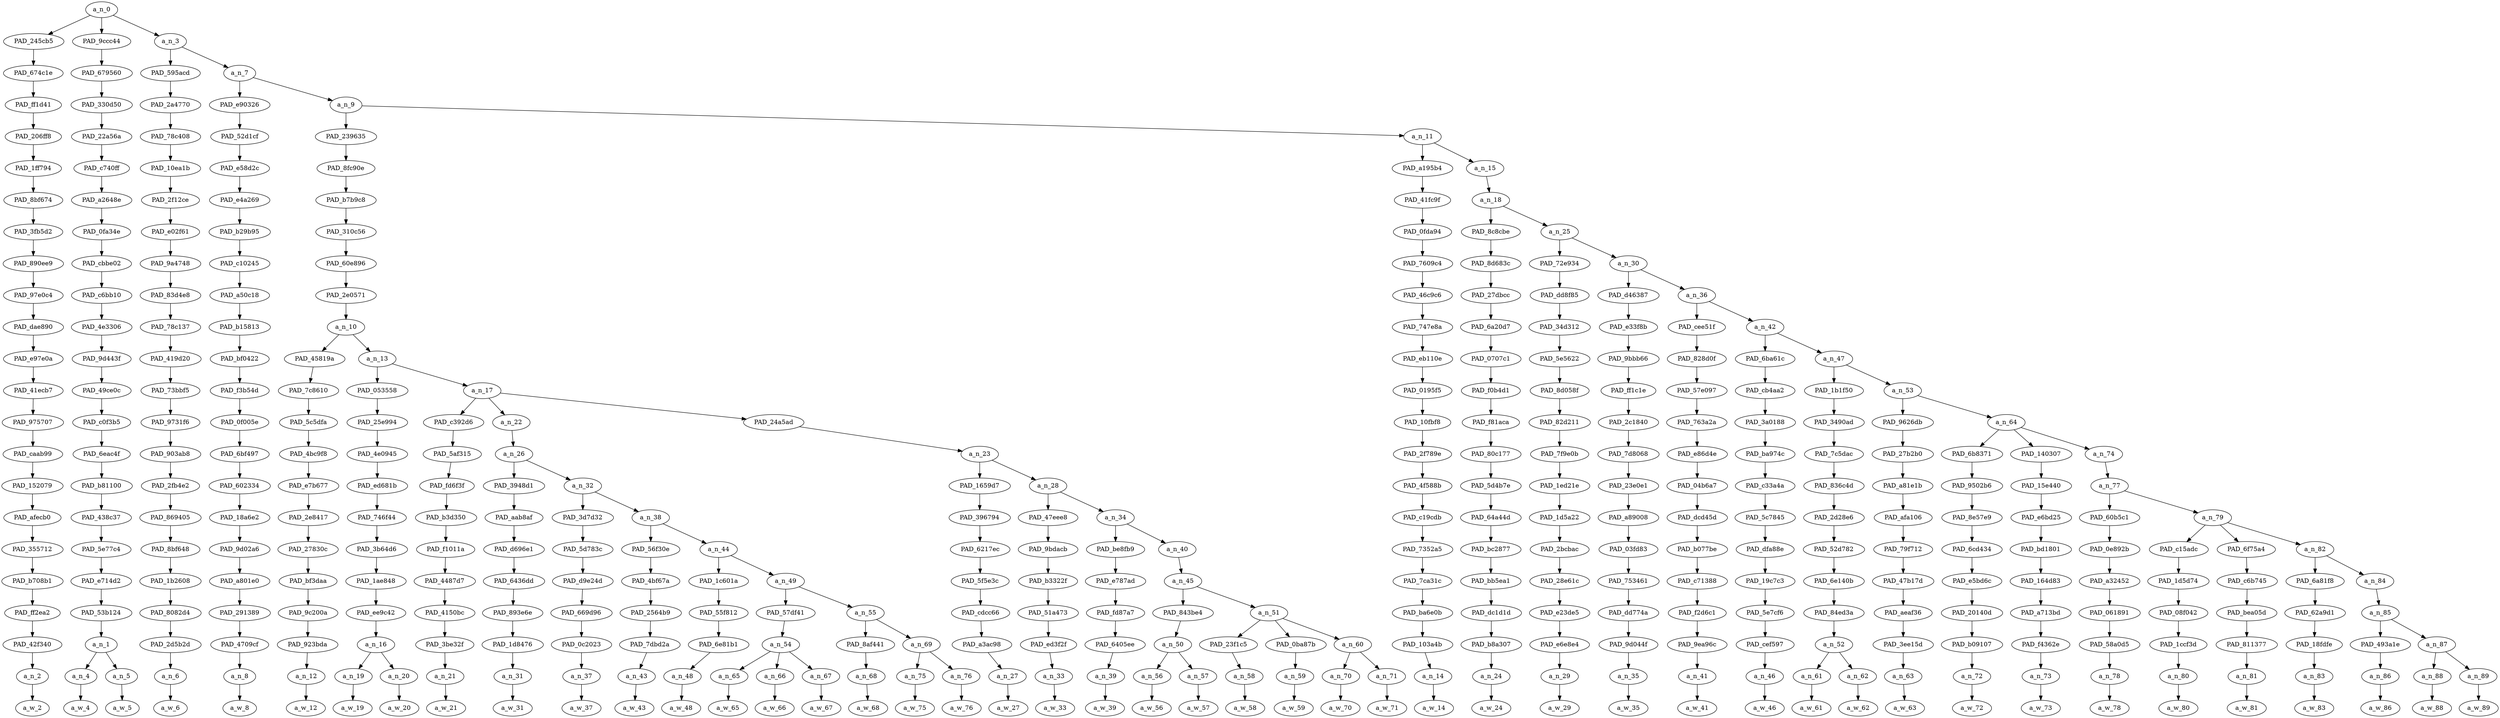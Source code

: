 strict digraph "" {
	a_n_0	[div_dir=1,
		index=0,
		level=22,
		pos="3.1800299750434022,22!",
		text_span="[0, 1, 2, 3, 4, 5, 6, 7, 8, 9, 10, 11, 12, 13, 14, 15, 16, 17, 18, 19, 20, 21, 22, 23, 24, 25, 26, 27, 28, 29, 30, 31, 32, 33, 34, \
35, 36, 37, 38, 39, 40, 41, 42, 43, 44, 45]",
		value=1.00000000];
	PAD_245cb5	[div_dir=1,
		index=1,
		level=21,
		pos="2.0,21!",
		text_span="[2]",
		value=0.02125523];
	a_n_0 -> PAD_245cb5;
	PAD_9ccc44	[div_dir=-1,
		index=0,
		level=21,
		pos="0.5,21!",
		text_span="[0, 1]",
		value=0.06027282];
	a_n_0 -> PAD_9ccc44;
	a_n_3	[div_dir=1,
		index=2,
		level=21,
		pos="7.040089925130208,21!",
		text_span="[3, 4, 5, 6, 7, 8, 9, 10, 11, 12, 13, 14, 15, 16, 17, 18, 19, 20, 21, 22, 23, 24, 25, 26, 27, 28, 29, 30, 31, 32, 33, 34, 35, 36, \
37, 38, 39, 40, 41, 42, 43, 44, 45]",
		value=0.91844506];
	a_n_0 -> a_n_3;
	PAD_674c1e	[div_dir=1,
		index=1,
		level=20,
		pos="2.0,20!",
		text_span="[2]",
		value=0.02125523];
	PAD_245cb5 -> PAD_674c1e;
	PAD_ff1d41	[div_dir=1,
		index=1,
		level=19,
		pos="2.0,19!",
		text_span="[2]",
		value=0.02125523];
	PAD_674c1e -> PAD_ff1d41;
	PAD_206ff8	[div_dir=1,
		index=1,
		level=18,
		pos="2.0,18!",
		text_span="[2]",
		value=0.02125523];
	PAD_ff1d41 -> PAD_206ff8;
	PAD_1ff794	[div_dir=1,
		index=1,
		level=17,
		pos="2.0,17!",
		text_span="[2]",
		value=0.02125523];
	PAD_206ff8 -> PAD_1ff794;
	PAD_8bf674	[div_dir=1,
		index=1,
		level=16,
		pos="2.0,16!",
		text_span="[2]",
		value=0.02125523];
	PAD_1ff794 -> PAD_8bf674;
	PAD_3fb5d2	[div_dir=1,
		index=1,
		level=15,
		pos="2.0,15!",
		text_span="[2]",
		value=0.02125523];
	PAD_8bf674 -> PAD_3fb5d2;
	PAD_890ee9	[div_dir=1,
		index=1,
		level=14,
		pos="2.0,14!",
		text_span="[2]",
		value=0.02125523];
	PAD_3fb5d2 -> PAD_890ee9;
	PAD_97e0c4	[div_dir=1,
		index=1,
		level=13,
		pos="2.0,13!",
		text_span="[2]",
		value=0.02125523];
	PAD_890ee9 -> PAD_97e0c4;
	PAD_dae890	[div_dir=1,
		index=1,
		level=12,
		pos="2.0,12!",
		text_span="[2]",
		value=0.02125523];
	PAD_97e0c4 -> PAD_dae890;
	PAD_e97e0a	[div_dir=1,
		index=1,
		level=11,
		pos="2.0,11!",
		text_span="[2]",
		value=0.02125523];
	PAD_dae890 -> PAD_e97e0a;
	PAD_41ecb7	[div_dir=1,
		index=1,
		level=10,
		pos="2.0,10!",
		text_span="[2]",
		value=0.02125523];
	PAD_e97e0a -> PAD_41ecb7;
	PAD_975707	[div_dir=1,
		index=1,
		level=9,
		pos="2.0,9!",
		text_span="[2]",
		value=0.02125523];
	PAD_41ecb7 -> PAD_975707;
	PAD_caab99	[div_dir=1,
		index=1,
		level=8,
		pos="2.0,8!",
		text_span="[2]",
		value=0.02125523];
	PAD_975707 -> PAD_caab99;
	PAD_152079	[div_dir=1,
		index=1,
		level=7,
		pos="2.0,7!",
		text_span="[2]",
		value=0.02125523];
	PAD_caab99 -> PAD_152079;
	PAD_afecb0	[div_dir=1,
		index=1,
		level=6,
		pos="2.0,6!",
		text_span="[2]",
		value=0.02125523];
	PAD_152079 -> PAD_afecb0;
	PAD_355712	[div_dir=1,
		index=1,
		level=5,
		pos="2.0,5!",
		text_span="[2]",
		value=0.02125523];
	PAD_afecb0 -> PAD_355712;
	PAD_b708b1	[div_dir=1,
		index=1,
		level=4,
		pos="2.0,4!",
		text_span="[2]",
		value=0.02125523];
	PAD_355712 -> PAD_b708b1;
	PAD_ff2ea2	[div_dir=1,
		index=1,
		level=3,
		pos="2.0,3!",
		text_span="[2]",
		value=0.02125523];
	PAD_b708b1 -> PAD_ff2ea2;
	PAD_42f340	[div_dir=1,
		index=1,
		level=2,
		pos="2.0,2!",
		text_span="[2]",
		value=0.02125523];
	PAD_ff2ea2 -> PAD_42f340;
	a_n_2	[div_dir=1,
		index=2,
		level=1,
		pos="2.0,1!",
		text_span="[2]",
		value=0.02125523];
	PAD_42f340 -> a_n_2;
	a_w_2	[div_dir=0,
		index=2,
		level=0,
		pos="2,0!",
		text_span="[2]",
		value=i];
	a_n_2 -> a_w_2;
	PAD_679560	[div_dir=-1,
		index=0,
		level=20,
		pos="0.5,20!",
		text_span="[0, 1]",
		value=0.06027282];
	PAD_9ccc44 -> PAD_679560;
	PAD_330d50	[div_dir=-1,
		index=0,
		level=19,
		pos="0.5,19!",
		text_span="[0, 1]",
		value=0.06027282];
	PAD_679560 -> PAD_330d50;
	PAD_22a56a	[div_dir=-1,
		index=0,
		level=18,
		pos="0.5,18!",
		text_span="[0, 1]",
		value=0.06027282];
	PAD_330d50 -> PAD_22a56a;
	PAD_c740ff	[div_dir=-1,
		index=0,
		level=17,
		pos="0.5,17!",
		text_span="[0, 1]",
		value=0.06027282];
	PAD_22a56a -> PAD_c740ff;
	PAD_a2648e	[div_dir=-1,
		index=0,
		level=16,
		pos="0.5,16!",
		text_span="[0, 1]",
		value=0.06027282];
	PAD_c740ff -> PAD_a2648e;
	PAD_0fa34e	[div_dir=-1,
		index=0,
		level=15,
		pos="0.5,15!",
		text_span="[0, 1]",
		value=0.06027282];
	PAD_a2648e -> PAD_0fa34e;
	PAD_cbbe02	[div_dir=-1,
		index=0,
		level=14,
		pos="0.5,14!",
		text_span="[0, 1]",
		value=0.06027282];
	PAD_0fa34e -> PAD_cbbe02;
	PAD_c6bb10	[div_dir=-1,
		index=0,
		level=13,
		pos="0.5,13!",
		text_span="[0, 1]",
		value=0.06027282];
	PAD_cbbe02 -> PAD_c6bb10;
	PAD_4e3306	[div_dir=-1,
		index=0,
		level=12,
		pos="0.5,12!",
		text_span="[0, 1]",
		value=0.06027282];
	PAD_c6bb10 -> PAD_4e3306;
	PAD_9d443f	[div_dir=-1,
		index=0,
		level=11,
		pos="0.5,11!",
		text_span="[0, 1]",
		value=0.06027282];
	PAD_4e3306 -> PAD_9d443f;
	PAD_49ce0c	[div_dir=-1,
		index=0,
		level=10,
		pos="0.5,10!",
		text_span="[0, 1]",
		value=0.06027282];
	PAD_9d443f -> PAD_49ce0c;
	PAD_c0f3b5	[div_dir=-1,
		index=0,
		level=9,
		pos="0.5,9!",
		text_span="[0, 1]",
		value=0.06027282];
	PAD_49ce0c -> PAD_c0f3b5;
	PAD_6eac4f	[div_dir=-1,
		index=0,
		level=8,
		pos="0.5,8!",
		text_span="[0, 1]",
		value=0.06027282];
	PAD_c0f3b5 -> PAD_6eac4f;
	PAD_b81100	[div_dir=-1,
		index=0,
		level=7,
		pos="0.5,7!",
		text_span="[0, 1]",
		value=0.06027282];
	PAD_6eac4f -> PAD_b81100;
	PAD_438c37	[div_dir=-1,
		index=0,
		level=6,
		pos="0.5,6!",
		text_span="[0, 1]",
		value=0.06027282];
	PAD_b81100 -> PAD_438c37;
	PAD_5e77c4	[div_dir=-1,
		index=0,
		level=5,
		pos="0.5,5!",
		text_span="[0, 1]",
		value=0.06027282];
	PAD_438c37 -> PAD_5e77c4;
	PAD_e714d2	[div_dir=-1,
		index=0,
		level=4,
		pos="0.5,4!",
		text_span="[0, 1]",
		value=0.06027282];
	PAD_5e77c4 -> PAD_e714d2;
	PAD_53b124	[div_dir=-1,
		index=0,
		level=3,
		pos="0.5,3!",
		text_span="[0, 1]",
		value=0.06027282];
	PAD_e714d2 -> PAD_53b124;
	a_n_1	[div_dir=-1,
		index=0,
		level=2,
		pos="0.5,2!",
		text_span="[0, 1]",
		value=0.06027282];
	PAD_53b124 -> a_n_1;
	a_n_4	[div_dir=1,
		index=0,
		level=1,
		pos="0.0,1!",
		text_span="[0]",
		value=0.02564627];
	a_n_1 -> a_n_4;
	a_n_5	[div_dir=-1,
		index=1,
		level=1,
		pos="1.0,1!",
		text_span="[1]",
		value=0.03448034];
	a_n_1 -> a_n_5;
	a_w_4	[div_dir=0,
		index=0,
		level=0,
		pos="0,0!",
		text_span="[0]",
		value="<user>"];
	a_n_4 -> a_w_4;
	a_w_5	[div_dir=0,
		index=1,
		level=0,
		pos="1,0!",
		text_span="[1]",
		value=here];
	a_n_5 -> a_w_5;
	PAD_595acd	[div_dir=-1,
		index=2,
		level=20,
		pos="3.0,20!",
		text_span="[3]",
		value=0.02132449];
	a_n_3 -> PAD_595acd;
	a_n_7	[div_dir=1,
		index=3,
		level=20,
		pos="11.080179850260416,20!",
		text_span="[4, 5, 6, 7, 8, 9, 10, 11, 12, 13, 14, 15, 16, 17, 18, 19, 20, 21, 22, 23, 24, 25, 26, 27, 28, 29, 30, 31, 32, 33, 34, 35, 36, 37, \
38, 39, 40, 41, 42, 43, 44, 45]",
		value=0.89707168];
	a_n_3 -> a_n_7;
	PAD_2a4770	[div_dir=-1,
		index=2,
		level=19,
		pos="3.0,19!",
		text_span="[3]",
		value=0.02132449];
	PAD_595acd -> PAD_2a4770;
	PAD_78c408	[div_dir=-1,
		index=2,
		level=18,
		pos="3.0,18!",
		text_span="[3]",
		value=0.02132449];
	PAD_2a4770 -> PAD_78c408;
	PAD_10ea1b	[div_dir=-1,
		index=2,
		level=17,
		pos="3.0,17!",
		text_span="[3]",
		value=0.02132449];
	PAD_78c408 -> PAD_10ea1b;
	PAD_2f12ce	[div_dir=-1,
		index=2,
		level=16,
		pos="3.0,16!",
		text_span="[3]",
		value=0.02132449];
	PAD_10ea1b -> PAD_2f12ce;
	PAD_e02f61	[div_dir=-1,
		index=2,
		level=15,
		pos="3.0,15!",
		text_span="[3]",
		value=0.02132449];
	PAD_2f12ce -> PAD_e02f61;
	PAD_9a4748	[div_dir=-1,
		index=2,
		level=14,
		pos="3.0,14!",
		text_span="[3]",
		value=0.02132449];
	PAD_e02f61 -> PAD_9a4748;
	PAD_83d4e8	[div_dir=-1,
		index=2,
		level=13,
		pos="3.0,13!",
		text_span="[3]",
		value=0.02132449];
	PAD_9a4748 -> PAD_83d4e8;
	PAD_78c137	[div_dir=-1,
		index=2,
		level=12,
		pos="3.0,12!",
		text_span="[3]",
		value=0.02132449];
	PAD_83d4e8 -> PAD_78c137;
	PAD_419d20	[div_dir=-1,
		index=2,
		level=11,
		pos="3.0,11!",
		text_span="[3]",
		value=0.02132449];
	PAD_78c137 -> PAD_419d20;
	PAD_73bbf5	[div_dir=-1,
		index=2,
		level=10,
		pos="3.0,10!",
		text_span="[3]",
		value=0.02132449];
	PAD_419d20 -> PAD_73bbf5;
	PAD_9731f6	[div_dir=-1,
		index=2,
		level=9,
		pos="3.0,9!",
		text_span="[3]",
		value=0.02132449];
	PAD_73bbf5 -> PAD_9731f6;
	PAD_903ab8	[div_dir=-1,
		index=2,
		level=8,
		pos="3.0,8!",
		text_span="[3]",
		value=0.02132449];
	PAD_9731f6 -> PAD_903ab8;
	PAD_2fb4e2	[div_dir=-1,
		index=2,
		level=7,
		pos="3.0,7!",
		text_span="[3]",
		value=0.02132449];
	PAD_903ab8 -> PAD_2fb4e2;
	PAD_869405	[div_dir=-1,
		index=2,
		level=6,
		pos="3.0,6!",
		text_span="[3]",
		value=0.02132449];
	PAD_2fb4e2 -> PAD_869405;
	PAD_8bf648	[div_dir=-1,
		index=2,
		level=5,
		pos="3.0,5!",
		text_span="[3]",
		value=0.02132449];
	PAD_869405 -> PAD_8bf648;
	PAD_1b2608	[div_dir=-1,
		index=2,
		level=4,
		pos="3.0,4!",
		text_span="[3]",
		value=0.02132449];
	PAD_8bf648 -> PAD_1b2608;
	PAD_8082d4	[div_dir=-1,
		index=2,
		level=3,
		pos="3.0,3!",
		text_span="[3]",
		value=0.02132449];
	PAD_1b2608 -> PAD_8082d4;
	PAD_2d5b2d	[div_dir=-1,
		index=2,
		level=2,
		pos="3.0,2!",
		text_span="[3]",
		value=0.02132449];
	PAD_8082d4 -> PAD_2d5b2d;
	a_n_6	[div_dir=-1,
		index=3,
		level=1,
		pos="3.0,1!",
		text_span="[3]",
		value=0.02132449];
	PAD_2d5b2d -> a_n_6;
	a_w_6	[div_dir=0,
		index=3,
		level=0,
		pos="3,0!",
		text_span="[3]",
		value=think];
	a_n_6 -> a_w_6;
	PAD_e90326	[div_dir=1,
		index=3,
		level=19,
		pos="4.0,19!",
		text_span="[4]",
		value=0.01793565];
	a_n_7 -> PAD_e90326;
	a_n_9	[div_dir=1,
		index=4,
		level=19,
		pos="18.160359700520832,19!",
		text_span="[5, 6, 7, 8, 9, 10, 11, 12, 13, 14, 15, 16, 17, 18, 19, 20, 21, 22, 23, 24, 25, 26, 27, 28, 29, 30, 31, 32, 33, 34, 35, 36, 37, \
38, 39, 40, 41, 42, 43, 44, 45]",
		value=0.87906104];
	a_n_7 -> a_n_9;
	PAD_52d1cf	[div_dir=1,
		index=3,
		level=18,
		pos="4.0,18!",
		text_span="[4]",
		value=0.01793565];
	PAD_e90326 -> PAD_52d1cf;
	PAD_e58d2c	[div_dir=1,
		index=3,
		level=17,
		pos="4.0,17!",
		text_span="[4]",
		value=0.01793565];
	PAD_52d1cf -> PAD_e58d2c;
	PAD_e4a269	[div_dir=1,
		index=3,
		level=16,
		pos="4.0,16!",
		text_span="[4]",
		value=0.01793565];
	PAD_e58d2c -> PAD_e4a269;
	PAD_b29b95	[div_dir=1,
		index=3,
		level=15,
		pos="4.0,15!",
		text_span="[4]",
		value=0.01793565];
	PAD_e4a269 -> PAD_b29b95;
	PAD_c10245	[div_dir=1,
		index=3,
		level=14,
		pos="4.0,14!",
		text_span="[4]",
		value=0.01793565];
	PAD_b29b95 -> PAD_c10245;
	PAD_a50c18	[div_dir=1,
		index=3,
		level=13,
		pos="4.0,13!",
		text_span="[4]",
		value=0.01793565];
	PAD_c10245 -> PAD_a50c18;
	PAD_b15813	[div_dir=1,
		index=3,
		level=12,
		pos="4.0,12!",
		text_span="[4]",
		value=0.01793565];
	PAD_a50c18 -> PAD_b15813;
	PAD_bf0422	[div_dir=1,
		index=3,
		level=11,
		pos="4.0,11!",
		text_span="[4]",
		value=0.01793565];
	PAD_b15813 -> PAD_bf0422;
	PAD_f3b54d	[div_dir=1,
		index=3,
		level=10,
		pos="4.0,10!",
		text_span="[4]",
		value=0.01793565];
	PAD_bf0422 -> PAD_f3b54d;
	PAD_0f005e	[div_dir=1,
		index=3,
		level=9,
		pos="4.0,9!",
		text_span="[4]",
		value=0.01793565];
	PAD_f3b54d -> PAD_0f005e;
	PAD_6bf497	[div_dir=1,
		index=3,
		level=8,
		pos="4.0,8!",
		text_span="[4]",
		value=0.01793565];
	PAD_0f005e -> PAD_6bf497;
	PAD_602334	[div_dir=1,
		index=3,
		level=7,
		pos="4.0,7!",
		text_span="[4]",
		value=0.01793565];
	PAD_6bf497 -> PAD_602334;
	PAD_18a6e2	[div_dir=1,
		index=3,
		level=6,
		pos="4.0,6!",
		text_span="[4]",
		value=0.01793565];
	PAD_602334 -> PAD_18a6e2;
	PAD_9d02a6	[div_dir=1,
		index=3,
		level=5,
		pos="4.0,5!",
		text_span="[4]",
		value=0.01793565];
	PAD_18a6e2 -> PAD_9d02a6;
	PAD_a801e0	[div_dir=1,
		index=3,
		level=4,
		pos="4.0,4!",
		text_span="[4]",
		value=0.01793565];
	PAD_9d02a6 -> PAD_a801e0;
	PAD_291389	[div_dir=1,
		index=3,
		level=3,
		pos="4.0,3!",
		text_span="[4]",
		value=0.01793565];
	PAD_a801e0 -> PAD_291389;
	PAD_4709cf	[div_dir=1,
		index=3,
		level=2,
		pos="4.0,2!",
		text_span="[4]",
		value=0.01793565];
	PAD_291389 -> PAD_4709cf;
	a_n_8	[div_dir=1,
		index=4,
		level=1,
		pos="4.0,1!",
		text_span="[4]",
		value=0.01793565];
	PAD_4709cf -> a_n_8;
	a_w_8	[div_dir=0,
		index=4,
		level=0,
		pos="4,0!",
		text_span="[4]",
		value=about];
	a_n_8 -> a_w_8;
	PAD_239635	[div_dir=1,
		index=4,
		level=18,
		pos="7.307508680555555,18!",
		text_span="[5, 6, 7, 8, 9, 10, 11, 12, 13, 14, 15, 16, 17, 18, 19, 20, 21, 22, 23, 24, 25, 26, 27]",
		value=0.58886371];
	a_n_9 -> PAD_239635;
	a_n_11	[div_dir=-1,
		index=5,
		level=18,
		pos="29.01321072048611,18!",
		text_span="[28, 29, 30, 31, 32, 33, 34, 35, 36, 37, 38, 39, 40, 41, 42, 43, 44, 45]",
		value=0.29012202];
	a_n_9 -> a_n_11;
	PAD_8fc90e	[div_dir=1,
		index=4,
		level=17,
		pos="7.307508680555555,17!",
		text_span="[5, 6, 7, 8, 9, 10, 11, 12, 13, 14, 15, 16, 17, 18, 19, 20, 21, 22, 23, 24, 25, 26, 27]",
		value=0.58886371];
	PAD_239635 -> PAD_8fc90e;
	PAD_b7b9c8	[div_dir=1,
		index=4,
		level=16,
		pos="7.307508680555555,16!",
		text_span="[5, 6, 7, 8, 9, 10, 11, 12, 13, 14, 15, 16, 17, 18, 19, 20, 21, 22, 23, 24, 25, 26, 27]",
		value=0.58886371];
	PAD_8fc90e -> PAD_b7b9c8;
	PAD_310c56	[div_dir=1,
		index=4,
		level=15,
		pos="7.307508680555555,15!",
		text_span="[5, 6, 7, 8, 9, 10, 11, 12, 13, 14, 15, 16, 17, 18, 19, 20, 21, 22, 23, 24, 25, 26, 27]",
		value=0.58886371];
	PAD_b7b9c8 -> PAD_310c56;
	PAD_60e896	[div_dir=1,
		index=4,
		level=14,
		pos="7.307508680555555,14!",
		text_span="[5, 6, 7, 8, 9, 10, 11, 12, 13, 14, 15, 16, 17, 18, 19, 20, 21, 22, 23, 24, 25, 26, 27]",
		value=0.58886371];
	PAD_310c56 -> PAD_60e896;
	PAD_2e0571	[div_dir=1,
		index=4,
		level=13,
		pos="7.307508680555555,13!",
		text_span="[5, 6, 7, 8, 9, 10, 11, 12, 13, 14, 15, 16, 17, 18, 19, 20, 21, 22, 23, 24, 25, 26, 27]",
		value=0.58886371];
	PAD_60e896 -> PAD_2e0571;
	a_n_10	[div_dir=1,
		index=4,
		level=12,
		pos="7.307508680555555,12!",
		text_span="[5, 6, 7, 8, 9, 10, 11, 12, 13, 14, 15, 16, 17, 18, 19, 20, 21, 22, 23, 24, 25, 26, 27]",
		value=0.58886371];
	PAD_2e0571 -> a_n_10;
	PAD_45819a	[div_dir=-1,
		index=4,
		level=11,
		pos="5.0,11!",
		text_span="[5]",
		value=0.02395774];
	a_n_10 -> PAD_45819a;
	a_n_13	[div_dir=1,
		index=5,
		level=11,
		pos="9.61501736111111,11!",
		text_span="[6, 7, 8, 9, 10, 11, 12, 13, 14, 15, 16, 17, 18, 19, 20, 21, 22, 23, 24, 25, 26, 27]",
		value=0.56473150];
	a_n_10 -> a_n_13;
	PAD_7c8610	[div_dir=-1,
		index=4,
		level=10,
		pos="5.0,10!",
		text_span="[5]",
		value=0.02395774];
	PAD_45819a -> PAD_7c8610;
	PAD_5c5dfa	[div_dir=-1,
		index=4,
		level=9,
		pos="5.0,9!",
		text_span="[5]",
		value=0.02395774];
	PAD_7c8610 -> PAD_5c5dfa;
	PAD_4bc9f8	[div_dir=-1,
		index=4,
		level=8,
		pos="5.0,8!",
		text_span="[5]",
		value=0.02395774];
	PAD_5c5dfa -> PAD_4bc9f8;
	PAD_e7b677	[div_dir=-1,
		index=4,
		level=7,
		pos="5.0,7!",
		text_span="[5]",
		value=0.02395774];
	PAD_4bc9f8 -> PAD_e7b677;
	PAD_2e8417	[div_dir=-1,
		index=4,
		level=6,
		pos="5.0,6!",
		text_span="[5]",
		value=0.02395774];
	PAD_e7b677 -> PAD_2e8417;
	PAD_27830c	[div_dir=-1,
		index=4,
		level=5,
		pos="5.0,5!",
		text_span="[5]",
		value=0.02395774];
	PAD_2e8417 -> PAD_27830c;
	PAD_bf3daa	[div_dir=-1,
		index=4,
		level=4,
		pos="5.0,4!",
		text_span="[5]",
		value=0.02395774];
	PAD_27830c -> PAD_bf3daa;
	PAD_9c200a	[div_dir=-1,
		index=4,
		level=3,
		pos="5.0,3!",
		text_span="[5]",
		value=0.02395774];
	PAD_bf3daa -> PAD_9c200a;
	PAD_923bda	[div_dir=-1,
		index=4,
		level=2,
		pos="5.0,2!",
		text_span="[5]",
		value=0.02395774];
	PAD_9c200a -> PAD_923bda;
	a_n_12	[div_dir=-1,
		index=5,
		level=1,
		pos="5.0,1!",
		text_span="[5]",
		value=0.02395774];
	PAD_923bda -> a_n_12;
	a_w_12	[div_dir=0,
		index=5,
		level=0,
		pos="5,0!",
		text_span="[5]",
		value=how];
	a_n_12 -> a_w_12;
	PAD_053558	[div_dir=1,
		index=5,
		level=10,
		pos="6.5,10!",
		text_span="[6, 7]",
		value=0.09073081];
	a_n_13 -> PAD_053558;
	a_n_17	[div_dir=1,
		index=6,
		level=10,
		pos="12.730034722222223,10!",
		text_span="[8, 9, 10, 11, 12, 13, 14, 15, 16, 17, 18, 19, 20, 21, 22, 23, 24, 25, 26, 27]",
		value=0.47382171];
	a_n_13 -> a_n_17;
	PAD_25e994	[div_dir=1,
		index=5,
		level=9,
		pos="6.5,9!",
		text_span="[6, 7]",
		value=0.09073081];
	PAD_053558 -> PAD_25e994;
	PAD_4e0945	[div_dir=1,
		index=5,
		level=8,
		pos="6.5,8!",
		text_span="[6, 7]",
		value=0.09073081];
	PAD_25e994 -> PAD_4e0945;
	PAD_ed681b	[div_dir=1,
		index=5,
		level=7,
		pos="6.5,7!",
		text_span="[6, 7]",
		value=0.09073081];
	PAD_4e0945 -> PAD_ed681b;
	PAD_746f44	[div_dir=1,
		index=5,
		level=6,
		pos="6.5,6!",
		text_span="[6, 7]",
		value=0.09073081];
	PAD_ed681b -> PAD_746f44;
	PAD_3b64d6	[div_dir=1,
		index=5,
		level=5,
		pos="6.5,5!",
		text_span="[6, 7]",
		value=0.09073081];
	PAD_746f44 -> PAD_3b64d6;
	PAD_1ae848	[div_dir=1,
		index=5,
		level=4,
		pos="6.5,4!",
		text_span="[6, 7]",
		value=0.09073081];
	PAD_3b64d6 -> PAD_1ae848;
	PAD_ee9c42	[div_dir=1,
		index=5,
		level=3,
		pos="6.5,3!",
		text_span="[6, 7]",
		value=0.09073081];
	PAD_1ae848 -> PAD_ee9c42;
	a_n_16	[div_dir=1,
		index=5,
		level=2,
		pos="6.5,2!",
		text_span="[6, 7]",
		value=0.09073081];
	PAD_ee9c42 -> a_n_16;
	a_n_19	[div_dir=1,
		index=6,
		level=1,
		pos="6.0,1!",
		text_span="[6]",
		value=0.05380867];
	a_n_16 -> a_n_19;
	a_n_20	[div_dir=1,
		index=7,
		level=1,
		pos="7.0,1!",
		text_span="[7]",
		value=0.03675162];
	a_n_16 -> a_n_20;
	a_w_19	[div_dir=0,
		index=6,
		level=0,
		pos="6,0!",
		text_span="[6]",
		value=black];
	a_n_19 -> a_w_19;
	a_w_20	[div_dir=0,
		index=7,
		level=0,
		pos="7,0!",
		text_span="[7]",
		value=women];
	a_n_20 -> a_w_20;
	PAD_c392d6	[div_dir=1,
		index=6,
		level=9,
		pos="8.0,9!",
		text_span="[8]",
		value=0.02117972];
	a_n_17 -> PAD_c392d6;
	a_n_22	[div_dir=1,
		index=7,
		level=9,
		pos="10.0859375,9!",
		text_span="[9, 10, 11, 12, 13, 14, 15, 16, 17, 18]",
		value=0.30221497];
	a_n_17 -> a_n_22;
	PAD_24a5ad	[div_dir=1,
		index=8,
		level=9,
		pos="20.104166666666668,9!",
		text_span="[19, 20, 21, 22, 23, 24, 25, 26, 27]",
		value=0.15028926];
	a_n_17 -> PAD_24a5ad;
	PAD_5af315	[div_dir=1,
		index=6,
		level=8,
		pos="8.0,8!",
		text_span="[8]",
		value=0.02117972];
	PAD_c392d6 -> PAD_5af315;
	PAD_fd6f3f	[div_dir=1,
		index=6,
		level=7,
		pos="8.0,7!",
		text_span="[8]",
		value=0.02117972];
	PAD_5af315 -> PAD_fd6f3f;
	PAD_b3d350	[div_dir=1,
		index=6,
		level=6,
		pos="8.0,6!",
		text_span="[8]",
		value=0.02117972];
	PAD_fd6f3f -> PAD_b3d350;
	PAD_f1011a	[div_dir=1,
		index=6,
		level=5,
		pos="8.0,5!",
		text_span="[8]",
		value=0.02117972];
	PAD_b3d350 -> PAD_f1011a;
	PAD_4487d7	[div_dir=1,
		index=6,
		level=4,
		pos="8.0,4!",
		text_span="[8]",
		value=0.02117972];
	PAD_f1011a -> PAD_4487d7;
	PAD_4150bc	[div_dir=1,
		index=6,
		level=3,
		pos="8.0,3!",
		text_span="[8]",
		value=0.02117972];
	PAD_4487d7 -> PAD_4150bc;
	PAD_3be32f	[div_dir=1,
		index=6,
		level=2,
		pos="8.0,2!",
		text_span="[8]",
		value=0.02117972];
	PAD_4150bc -> PAD_3be32f;
	a_n_21	[div_dir=1,
		index=8,
		level=1,
		pos="8.0,1!",
		text_span="[8]",
		value=0.02117972];
	PAD_3be32f -> a_n_21;
	a_w_21	[div_dir=0,
		index=8,
		level=0,
		pos="8,0!",
		text_span="[8]",
		value=threatened];
	a_n_21 -> a_w_21;
	a_n_26	[div_dir=1,
		index=7,
		level=8,
		pos="10.0859375,8!",
		text_span="[9, 10, 11, 12, 13, 14, 15, 16, 17, 18]",
		value=0.30203804];
	a_n_22 -> a_n_26;
	PAD_3948d1	[div_dir=1,
		index=7,
		level=7,
		pos="9.0,7!",
		text_span="[9]",
		value=0.01370723];
	a_n_26 -> PAD_3948d1;
	a_n_32	[div_dir=1,
		index=8,
		level=7,
		pos="11.171875,7!",
		text_span="[10, 11, 12, 13, 14, 15, 16, 17, 18]",
		value=0.28815388];
	a_n_26 -> a_n_32;
	PAD_aab8af	[div_dir=1,
		index=7,
		level=6,
		pos="9.0,6!",
		text_span="[9]",
		value=0.01370723];
	PAD_3948d1 -> PAD_aab8af;
	PAD_d696e1	[div_dir=1,
		index=7,
		level=5,
		pos="9.0,5!",
		text_span="[9]",
		value=0.01370723];
	PAD_aab8af -> PAD_d696e1;
	PAD_6436dd	[div_dir=1,
		index=7,
		level=4,
		pos="9.0,4!",
		text_span="[9]",
		value=0.01370723];
	PAD_d696e1 -> PAD_6436dd;
	PAD_893e6e	[div_dir=1,
		index=7,
		level=3,
		pos="9.0,3!",
		text_span="[9]",
		value=0.01370723];
	PAD_6436dd -> PAD_893e6e;
	PAD_1d8476	[div_dir=1,
		index=7,
		level=2,
		pos="9.0,2!",
		text_span="[9]",
		value=0.01370723];
	PAD_893e6e -> PAD_1d8476;
	a_n_31	[div_dir=1,
		index=9,
		level=1,
		pos="9.0,1!",
		text_span="[9]",
		value=0.01370723];
	PAD_1d8476 -> a_n_31;
	a_w_31	[div_dir=0,
		index=9,
		level=0,
		pos="9,0!",
		text_span="[9]",
		value=to];
	a_n_31 -> a_w_31;
	PAD_3d7d32	[div_dir=1,
		index=8,
		level=6,
		pos="10.0,6!",
		text_span="[10]",
		value=0.04553829];
	a_n_32 -> PAD_3d7d32;
	a_n_38	[div_dir=1,
		index=9,
		level=6,
		pos="12.34375,6!",
		text_span="[11, 12, 13, 14, 15, 16, 17, 18]",
		value=0.24243368];
	a_n_32 -> a_n_38;
	PAD_5d783c	[div_dir=1,
		index=8,
		level=5,
		pos="10.0,5!",
		text_span="[10]",
		value=0.04553829];
	PAD_3d7d32 -> PAD_5d783c;
	PAD_d9e24d	[div_dir=1,
		index=8,
		level=4,
		pos="10.0,4!",
		text_span="[10]",
		value=0.04553829];
	PAD_5d783c -> PAD_d9e24d;
	PAD_669d96	[div_dir=1,
		index=8,
		level=3,
		pos="10.0,3!",
		text_span="[10]",
		value=0.04553829];
	PAD_d9e24d -> PAD_669d96;
	PAD_0c2023	[div_dir=1,
		index=8,
		level=2,
		pos="10.0,2!",
		text_span="[10]",
		value=0.04553829];
	PAD_669d96 -> PAD_0c2023;
	a_n_37	[div_dir=1,
		index=10,
		level=1,
		pos="10.0,1!",
		text_span="[10]",
		value=0.04553829];
	PAD_0c2023 -> a_n_37;
	a_w_37	[div_dir=0,
		index=10,
		level=0,
		pos="10,0!",
		text_span="[10]",
		value=rescind];
	a_n_37 -> a_w_37;
	PAD_56f30e	[div_dir=-1,
		index=9,
		level=5,
		pos="11.0,5!",
		text_span="[11]",
		value=0.02036282];
	a_n_38 -> PAD_56f30e;
	a_n_44	[div_dir=1,
		index=10,
		level=5,
		pos="13.6875,5!",
		text_span="[12, 13, 14, 15, 16, 17, 18]",
		value=0.22189269];
	a_n_38 -> a_n_44;
	PAD_4bf67a	[div_dir=-1,
		index=9,
		level=4,
		pos="11.0,4!",
		text_span="[11]",
		value=0.02036282];
	PAD_56f30e -> PAD_4bf67a;
	PAD_2564b9	[div_dir=-1,
		index=9,
		level=3,
		pos="11.0,3!",
		text_span="[11]",
		value=0.02036282];
	PAD_4bf67a -> PAD_2564b9;
	PAD_7dbd2a	[div_dir=-1,
		index=9,
		level=2,
		pos="11.0,2!",
		text_span="[11]",
		value=0.02036282];
	PAD_2564b9 -> PAD_7dbd2a;
	a_n_43	[div_dir=-1,
		index=11,
		level=1,
		pos="11.0,1!",
		text_span="[11]",
		value=0.02036282];
	PAD_7dbd2a -> a_n_43;
	a_w_43	[div_dir=0,
		index=11,
		level=0,
		pos="11,0!",
		text_span="[11]",
		value=support];
	a_n_43 -> a_w_43;
	PAD_1c601a	[div_dir=1,
		index=10,
		level=4,
		pos="12.0,4!",
		text_span="[12]",
		value=0.01843207];
	a_n_44 -> PAD_1c601a;
	a_n_49	[div_dir=1,
		index=11,
		level=4,
		pos="15.375,4!",
		text_span="[13, 14, 15, 16, 17, 18]",
		value=0.20326646];
	a_n_44 -> a_n_49;
	PAD_55f812	[div_dir=1,
		index=10,
		level=3,
		pos="12.0,3!",
		text_span="[12]",
		value=0.01843207];
	PAD_1c601a -> PAD_55f812;
	PAD_6e81b1	[div_dir=1,
		index=10,
		level=2,
		pos="12.0,2!",
		text_span="[12]",
		value=0.01843207];
	PAD_55f812 -> PAD_6e81b1;
	a_n_48	[div_dir=1,
		index=12,
		level=1,
		pos="12.0,1!",
		text_span="[12]",
		value=0.01843207];
	PAD_6e81b1 -> a_n_48;
	a_w_48	[div_dir=0,
		index=12,
		level=0,
		pos="12,0!",
		text_span="[12]",
		value=to1];
	a_n_48 -> a_w_48;
	PAD_57df41	[div_dir=1,
		index=11,
		level=3,
		pos="14.0,3!",
		text_span="[13, 14, 15]",
		value=0.11311582];
	a_n_49 -> PAD_57df41;
	a_n_55	[div_dir=1,
		index=12,
		level=3,
		pos="16.75,3!",
		text_span="[16, 17, 18]",
		value=0.08995957];
	a_n_49 -> a_n_55;
	a_n_54	[div_dir=1,
		index=11,
		level=2,
		pos="14.0,2!",
		text_span="[13, 14, 15]",
		value=0.11311582];
	PAD_57df41 -> a_n_54;
	a_n_65	[div_dir=1,
		index=13,
		level=1,
		pos="13.0,1!",
		text_span="[13]",
		value=0.04193373];
	a_n_54 -> a_n_65;
	a_n_66	[div_dir=1,
		index=14,
		level=1,
		pos="14.0,1!",
		text_span="[14]",
		value=0.03736218];
	a_n_54 -> a_n_66;
	a_n_67	[div_dir=-1,
		index=15,
		level=1,
		pos="15.0,1!",
		text_span="[15]",
		value=0.03364853];
	a_n_54 -> a_n_67;
	a_w_65	[div_dir=0,
		index=13,
		level=0,
		pos="13,0!",
		text_span="[13]",
		value=black1];
	a_n_65 -> a_w_65;
	a_w_66	[div_dir=0,
		index=14,
		level=0,
		pos="14,0!",
		text_span="[14]",
		value=male];
	a_n_66 -> a_w_66;
	a_w_67	[div_dir=0,
		index=15,
		level=0,
		pos="15,0!",
		text_span="[15]",
		value=victims];
	a_n_67 -> a_w_67;
	PAD_8af441	[div_dir=-1,
		index=12,
		level=2,
		pos="16.0,2!",
		text_span="[16]",
		value=0.01735467];
	a_n_55 -> PAD_8af441;
	a_n_69	[div_dir=1,
		index=13,
		level=2,
		pos="17.5,2!",
		text_span="[17, 18]",
		value=0.07250755];
	a_n_55 -> a_n_69;
	a_n_68	[div_dir=-1,
		index=16,
		level=1,
		pos="16.0,1!",
		text_span="[16]",
		value=0.01735467];
	PAD_8af441 -> a_n_68;
	a_w_68	[div_dir=0,
		index=16,
		level=0,
		pos="16,0!",
		text_span="[16]",
		value=of];
	a_n_68 -> a_w_68;
	a_n_75	[div_dir=1,
		index=17,
		level=1,
		pos="17.0,1!",
		text_span="[17]",
		value=0.04365962];
	a_n_69 -> a_n_75;
	a_n_76	[div_dir=1,
		index=18,
		level=1,
		pos="18.0,1!",
		text_span="[18]",
		value=0.02872775];
	a_n_69 -> a_n_76;
	a_w_75	[div_dir=0,
		index=17,
		level=0,
		pos="17,0!",
		text_span="[17]",
		value=gun];
	a_n_75 -> a_w_75;
	a_w_76	[div_dir=0,
		index=18,
		level=0,
		pos="18,0!",
		text_span="[18]",
		value=violence];
	a_n_76 -> a_w_76;
	a_n_23	[div_dir=1,
		index=8,
		level=8,
		pos="20.104166666666668,8!",
		text_span="[19, 20, 21, 22, 23, 24, 25, 26, 27]",
		value=0.15028926];
	PAD_24a5ad -> a_n_23;
	PAD_1659d7	[div_dir=-1,
		index=9,
		level=7,
		pos="19.0,7!",
		text_span="[19]",
		value=0.01296234];
	a_n_23 -> PAD_1659d7;
	a_n_28	[div_dir=1,
		index=10,
		level=7,
		pos="21.208333333333336,7!",
		text_span="[20, 21, 22, 23, 24, 25, 26, 27]",
		value=0.13730914];
	a_n_23 -> a_n_28;
	PAD_396794	[div_dir=-1,
		index=10,
		level=6,
		pos="19.0,6!",
		text_span="[19]",
		value=0.01296234];
	PAD_1659d7 -> PAD_396794;
	PAD_6217ec	[div_dir=-1,
		index=11,
		level=5,
		pos="19.0,5!",
		text_span="[19]",
		value=0.01296234];
	PAD_396794 -> PAD_6217ec;
	PAD_5f5e3c	[div_dir=-1,
		index=12,
		level=4,
		pos="19.0,4!",
		text_span="[19]",
		value=0.01296234];
	PAD_6217ec -> PAD_5f5e3c;
	PAD_cdcc66	[div_dir=-1,
		index=13,
		level=3,
		pos="19.0,3!",
		text_span="[19]",
		value=0.01296234];
	PAD_5f5e3c -> PAD_cdcc66;
	PAD_a3ac98	[div_dir=-1,
		index=14,
		level=2,
		pos="19.0,2!",
		text_span="[19]",
		value=0.01296234];
	PAD_cdcc66 -> PAD_a3ac98;
	a_n_27	[div_dir=-1,
		index=19,
		level=1,
		pos="19.0,1!",
		text_span="[19]",
		value=0.01296234];
	PAD_a3ac98 -> a_n_27;
	a_w_27	[div_dir=0,
		index=19,
		level=0,
		pos="19,0!",
		text_span="[19]",
		value=because];
	a_n_27 -> a_w_27;
	PAD_47eee8	[div_dir=-1,
		index=11,
		level=6,
		pos="20.0,6!",
		text_span="[20]",
		value=0.01243506];
	a_n_28 -> PAD_47eee8;
	a_n_34	[div_dir=1,
		index=12,
		level=6,
		pos="22.416666666666668,6!",
		text_span="[21, 22, 23, 24, 25, 26, 27]",
		value=0.12483586];
	a_n_28 -> a_n_34;
	PAD_9bdacb	[div_dir=-1,
		index=12,
		level=5,
		pos="20.0,5!",
		text_span="[20]",
		value=0.01243506];
	PAD_47eee8 -> PAD_9bdacb;
	PAD_b3322f	[div_dir=-1,
		index=13,
		level=4,
		pos="20.0,4!",
		text_span="[20]",
		value=0.01243506];
	PAD_9bdacb -> PAD_b3322f;
	PAD_51a473	[div_dir=-1,
		index=14,
		level=3,
		pos="20.0,3!",
		text_span="[20]",
		value=0.01243506];
	PAD_b3322f -> PAD_51a473;
	PAD_ed3f2f	[div_dir=-1,
		index=15,
		level=2,
		pos="20.0,2!",
		text_span="[20]",
		value=0.01243506];
	PAD_51a473 -> PAD_ed3f2f;
	a_n_33	[div_dir=-1,
		index=20,
		level=1,
		pos="20.0,1!",
		text_span="[20]",
		value=0.01243506];
	PAD_ed3f2f -> a_n_33;
	a_w_33	[div_dir=0,
		index=20,
		level=0,
		pos="20,0!",
		text_span="[20]",
		value=they];
	a_n_33 -> a_w_33;
	PAD_be8fb9	[div_dir=-1,
		index=13,
		level=5,
		pos="21.0,5!",
		text_span="[21]",
		value=0.01302578];
	a_n_34 -> PAD_be8fb9;
	a_n_40	[div_dir=1,
		index=14,
		level=5,
		pos="23.833333333333336,5!",
		text_span="[22, 23, 24, 25, 26, 27]",
		value=0.11175981];
	a_n_34 -> a_n_40;
	PAD_e787ad	[div_dir=-1,
		index=14,
		level=4,
		pos="21.0,4!",
		text_span="[21]",
		value=0.01302578];
	PAD_be8fb9 -> PAD_e787ad;
	PAD_fd87a7	[div_dir=-1,
		index=15,
		level=3,
		pos="21.0,3!",
		text_span="[21]",
		value=0.01302578];
	PAD_e787ad -> PAD_fd87a7;
	PAD_6405ee	[div_dir=-1,
		index=16,
		level=2,
		pos="21.0,2!",
		text_span="[21]",
		value=0.01302578];
	PAD_fd87a7 -> PAD_6405ee;
	a_n_39	[div_dir=-1,
		index=21,
		level=1,
		pos="21.0,1!",
		text_span="[21]",
		value=0.01302578];
	PAD_6405ee -> a_n_39;
	a_w_39	[div_dir=0,
		index=21,
		level=0,
		pos="21,0!",
		text_span="[21]",
		value=felt];
	a_n_39 -> a_w_39;
	a_n_45	[div_dir=1,
		index=15,
		level=4,
		pos="23.833333333333336,4!",
		text_span="[22, 23, 24, 25, 26, 27]",
		value=0.11170268];
	a_n_40 -> a_n_45;
	PAD_843be4	[div_dir=1,
		index=16,
		level=3,
		pos="22.5,3!",
		text_span="[22, 23]",
		value=0.02709965];
	a_n_45 -> PAD_843be4;
	a_n_51	[div_dir=1,
		index=17,
		level=3,
		pos="25.166666666666668,3!",
		text_span="[24, 25, 26, 27]",
		value=0.08454589];
	a_n_45 -> a_n_51;
	a_n_50	[div_dir=1,
		index=17,
		level=2,
		pos="22.5,2!",
		text_span="[22, 23]",
		value=0.02709965];
	PAD_843be4 -> a_n_50;
	a_n_56	[div_dir=1,
		index=22,
		level=1,
		pos="22.0,1!",
		text_span="[22]",
		value=0.01158160];
	a_n_50 -> a_n_56;
	a_n_57	[div_dir=1,
		index=23,
		level=1,
		pos="23.0,1!",
		text_span="[23]",
		value=0.01547427];
	a_n_50 -> a_n_57;
	a_w_56	[div_dir=0,
		index=22,
		level=0,
		pos="22,0!",
		text_span="[22]",
		value=the];
	a_n_56 -> a_w_56;
	a_w_57	[div_dir=0,
		index=23,
		level=0,
		pos="23,0!",
		text_span="[23]",
		value=support1];
	a_n_57 -> a_w_57;
	PAD_23f1c5	[div_dir=1,
		index=18,
		level=2,
		pos="24.0,2!",
		text_span="[24]",
		value=0.01130951];
	a_n_51 -> PAD_23f1c5;
	PAD_0ba87b	[div_dir=1,
		index=19,
		level=2,
		pos="25.0,2!",
		text_span="[25]",
		value=0.01067593];
	a_n_51 -> PAD_0ba87b;
	a_n_60	[div_dir=1,
		index=20,
		level=2,
		pos="26.5,2!",
		text_span="[26, 27]",
		value=0.06251867];
	a_n_51 -> a_n_60;
	a_n_58	[div_dir=1,
		index=24,
		level=1,
		pos="24.0,1!",
		text_span="[24]",
		value=0.01130951];
	PAD_23f1c5 -> a_n_58;
	a_w_58	[div_dir=0,
		index=24,
		level=0,
		pos="24,0!",
		text_span="[24]",
		value=was];
	a_n_58 -> a_w_58;
	a_n_59	[div_dir=1,
		index=25,
		level=1,
		pos="25.0,1!",
		text_span="[25]",
		value=0.01067593];
	PAD_0ba87b -> a_n_59;
	a_w_59	[div_dir=0,
		index=25,
		level=0,
		pos="25,0!",
		text_span="[25]",
		value=not];
	a_n_59 -> a_w_59;
	a_n_70	[div_dir=1,
		index=26,
		level=1,
		pos="26.0,1!",
		text_span="[26]",
		value=0.01131271];
	a_n_60 -> a_n_70;
	a_n_71	[div_dir=1,
		index=27,
		level=1,
		pos="27.0,1!",
		text_span="[27]",
		value=0.05116649];
	a_n_60 -> a_n_71;
	a_w_70	[div_dir=0,
		index=26,
		level=0,
		pos="26,0!",
		text_span="[26]",
		value=being];
	a_n_70 -> a_w_70;
	a_w_71	[div_dir=0,
		index=27,
		level=0,
		pos="27,0!",
		text_span="[27]",
		value=reciprocated];
	a_n_71 -> a_w_71;
	PAD_a195b4	[div_dir=-1,
		index=5,
		level=17,
		pos="28.0,17!",
		text_span="[28]",
		value=0.02757799];
	a_n_11 -> PAD_a195b4;
	a_n_15	[div_dir=-1,
		index=6,
		level=17,
		pos="30.02642144097222,17!",
		text_span="[29, 30, 31, 32, 33, 34, 35, 36, 37, 38, 39, 40, 41, 42, 43, 44, 45]",
		value=0.26244568];
	a_n_11 -> a_n_15;
	PAD_41fc9f	[div_dir=-1,
		index=5,
		level=16,
		pos="28.0,16!",
		text_span="[28]",
		value=0.02757799];
	PAD_a195b4 -> PAD_41fc9f;
	PAD_0fda94	[div_dir=-1,
		index=5,
		level=15,
		pos="28.0,15!",
		text_span="[28]",
		value=0.02757799];
	PAD_41fc9f -> PAD_0fda94;
	PAD_7609c4	[div_dir=-1,
		index=5,
		level=14,
		pos="28.0,14!",
		text_span="[28]",
		value=0.02757799];
	PAD_0fda94 -> PAD_7609c4;
	PAD_46c9c6	[div_dir=-1,
		index=5,
		level=13,
		pos="28.0,13!",
		text_span="[28]",
		value=0.02757799];
	PAD_7609c4 -> PAD_46c9c6;
	PAD_747e8a	[div_dir=-1,
		index=5,
		level=12,
		pos="28.0,12!",
		text_span="[28]",
		value=0.02757799];
	PAD_46c9c6 -> PAD_747e8a;
	PAD_eb110e	[div_dir=-1,
		index=6,
		level=11,
		pos="28.0,11!",
		text_span="[28]",
		value=0.02757799];
	PAD_747e8a -> PAD_eb110e;
	PAD_0195f5	[div_dir=-1,
		index=7,
		level=10,
		pos="28.0,10!",
		text_span="[28]",
		value=0.02757799];
	PAD_eb110e -> PAD_0195f5;
	PAD_10fbf8	[div_dir=-1,
		index=9,
		level=9,
		pos="28.0,9!",
		text_span="[28]",
		value=0.02757799];
	PAD_0195f5 -> PAD_10fbf8;
	PAD_2f789e	[div_dir=-1,
		index=9,
		level=8,
		pos="28.0,8!",
		text_span="[28]",
		value=0.02757799];
	PAD_10fbf8 -> PAD_2f789e;
	PAD_4f588b	[div_dir=-1,
		index=11,
		level=7,
		pos="28.0,7!",
		text_span="[28]",
		value=0.02757799];
	PAD_2f789e -> PAD_4f588b;
	PAD_c19cdb	[div_dir=-1,
		index=13,
		level=6,
		pos="28.0,6!",
		text_span="[28]",
		value=0.02757799];
	PAD_4f588b -> PAD_c19cdb;
	PAD_7352a5	[div_dir=-1,
		index=15,
		level=5,
		pos="28.0,5!",
		text_span="[28]",
		value=0.02757799];
	PAD_c19cdb -> PAD_7352a5;
	PAD_7ca31c	[div_dir=-1,
		index=16,
		level=4,
		pos="28.0,4!",
		text_span="[28]",
		value=0.02757799];
	PAD_7352a5 -> PAD_7ca31c;
	PAD_ba6e0b	[div_dir=-1,
		index=18,
		level=3,
		pos="28.0,3!",
		text_span="[28]",
		value=0.02757799];
	PAD_7ca31c -> PAD_ba6e0b;
	PAD_103a4b	[div_dir=-1,
		index=21,
		level=2,
		pos="28.0,2!",
		text_span="[28]",
		value=0.02757799];
	PAD_ba6e0b -> PAD_103a4b;
	a_n_14	[div_dir=-1,
		index=28,
		level=1,
		pos="28.0,1!",
		text_span="[28]",
		value=0.02757799];
	PAD_103a4b -> a_n_14;
	a_w_14	[div_dir=0,
		index=28,
		level=0,
		pos="28,0!",
		text_span="[28]",
		value=could];
	a_n_14 -> a_w_14;
	a_n_18	[div_dir=-1,
		index=6,
		level=16,
		pos="30.02642144097222,16!",
		text_span="[29, 30, 31, 32, 33, 34, 35, 36, 37, 38, 39, 40, 41, 42, 43, 44, 45]",
		value=0.26237460];
	a_n_15 -> a_n_18;
	PAD_8c8cbe	[div_dir=1,
		index=6,
		level=15,
		pos="29.0,15!",
		text_span="[29]",
		value=0.01966624];
	a_n_18 -> PAD_8c8cbe;
	a_n_25	[div_dir=-1,
		index=7,
		level=15,
		pos="31.052842881944443,15!",
		text_span="[30, 31, 32, 33, 34, 35, 36, 37, 38, 39, 40, 41, 42, 43, 44, 45]",
		value=0.24263728];
	a_n_18 -> a_n_25;
	PAD_8d683c	[div_dir=1,
		index=6,
		level=14,
		pos="29.0,14!",
		text_span="[29]",
		value=0.01966624];
	PAD_8c8cbe -> PAD_8d683c;
	PAD_27dbcc	[div_dir=1,
		index=6,
		level=13,
		pos="29.0,13!",
		text_span="[29]",
		value=0.01966624];
	PAD_8d683c -> PAD_27dbcc;
	PAD_6a20d7	[div_dir=1,
		index=6,
		level=12,
		pos="29.0,12!",
		text_span="[29]",
		value=0.01966624];
	PAD_27dbcc -> PAD_6a20d7;
	PAD_0707c1	[div_dir=1,
		index=7,
		level=11,
		pos="29.0,11!",
		text_span="[29]",
		value=0.01966624];
	PAD_6a20d7 -> PAD_0707c1;
	PAD_f0b4d1	[div_dir=1,
		index=8,
		level=10,
		pos="29.0,10!",
		text_span="[29]",
		value=0.01966624];
	PAD_0707c1 -> PAD_f0b4d1;
	PAD_f81aca	[div_dir=1,
		index=10,
		level=9,
		pos="29.0,9!",
		text_span="[29]",
		value=0.01966624];
	PAD_f0b4d1 -> PAD_f81aca;
	PAD_80c177	[div_dir=1,
		index=10,
		level=8,
		pos="29.0,8!",
		text_span="[29]",
		value=0.01966624];
	PAD_f81aca -> PAD_80c177;
	PAD_5d4b7e	[div_dir=1,
		index=12,
		level=7,
		pos="29.0,7!",
		text_span="[29]",
		value=0.01966624];
	PAD_80c177 -> PAD_5d4b7e;
	PAD_64a44d	[div_dir=1,
		index=14,
		level=6,
		pos="29.0,6!",
		text_span="[29]",
		value=0.01966624];
	PAD_5d4b7e -> PAD_64a44d;
	PAD_bc2877	[div_dir=1,
		index=16,
		level=5,
		pos="29.0,5!",
		text_span="[29]",
		value=0.01966624];
	PAD_64a44d -> PAD_bc2877;
	PAD_bb5ea1	[div_dir=1,
		index=17,
		level=4,
		pos="29.0,4!",
		text_span="[29]",
		value=0.01966624];
	PAD_bc2877 -> PAD_bb5ea1;
	PAD_dc1d1d	[div_dir=1,
		index=19,
		level=3,
		pos="29.0,3!",
		text_span="[29]",
		value=0.01966624];
	PAD_bb5ea1 -> PAD_dc1d1d;
	PAD_b8a307	[div_dir=1,
		index=22,
		level=2,
		pos="29.0,2!",
		text_span="[29]",
		value=0.01966624];
	PAD_dc1d1d -> PAD_b8a307;
	a_n_24	[div_dir=1,
		index=29,
		level=1,
		pos="29.0,1!",
		text_span="[29]",
		value=0.01966624];
	PAD_b8a307 -> a_n_24;
	a_w_24	[div_dir=0,
		index=29,
		level=0,
		pos="29,0!",
		text_span="[29]",
		value=someone];
	a_n_24 -> a_w_24;
	PAD_72e934	[div_dir=-1,
		index=7,
		level=14,
		pos="30.0,14!",
		text_span="[30]",
		value=0.01874902];
	a_n_25 -> PAD_72e934;
	a_n_30	[div_dir=-1,
		index=8,
		level=14,
		pos="32.105685763888886,14!",
		text_span="[31, 32, 33, 34, 35, 36, 37, 38, 39, 40, 41, 42, 43, 44, 45]",
		value=0.22381235];
	a_n_25 -> a_n_30;
	PAD_dd8f85	[div_dir=-1,
		index=7,
		level=13,
		pos="30.0,13!",
		text_span="[30]",
		value=0.01874902];
	PAD_72e934 -> PAD_dd8f85;
	PAD_34d312	[div_dir=-1,
		index=7,
		level=12,
		pos="30.0,12!",
		text_span="[30]",
		value=0.01874902];
	PAD_dd8f85 -> PAD_34d312;
	PAD_5e5622	[div_dir=-1,
		index=8,
		level=11,
		pos="30.0,11!",
		text_span="[30]",
		value=0.01874902];
	PAD_34d312 -> PAD_5e5622;
	PAD_8d058f	[div_dir=-1,
		index=9,
		level=10,
		pos="30.0,10!",
		text_span="[30]",
		value=0.01874902];
	PAD_5e5622 -> PAD_8d058f;
	PAD_82d211	[div_dir=-1,
		index=11,
		level=9,
		pos="30.0,9!",
		text_span="[30]",
		value=0.01874902];
	PAD_8d058f -> PAD_82d211;
	PAD_7f9e0b	[div_dir=-1,
		index=11,
		level=8,
		pos="30.0,8!",
		text_span="[30]",
		value=0.01874902];
	PAD_82d211 -> PAD_7f9e0b;
	PAD_1ed21e	[div_dir=-1,
		index=13,
		level=7,
		pos="30.0,7!",
		text_span="[30]",
		value=0.01874902];
	PAD_7f9e0b -> PAD_1ed21e;
	PAD_1d5a22	[div_dir=-1,
		index=15,
		level=6,
		pos="30.0,6!",
		text_span="[30]",
		value=0.01874902];
	PAD_1ed21e -> PAD_1d5a22;
	PAD_2bcbac	[div_dir=-1,
		index=17,
		level=5,
		pos="30.0,5!",
		text_span="[30]",
		value=0.01874902];
	PAD_1d5a22 -> PAD_2bcbac;
	PAD_28e61c	[div_dir=-1,
		index=18,
		level=4,
		pos="30.0,4!",
		text_span="[30]",
		value=0.01874902];
	PAD_2bcbac -> PAD_28e61c;
	PAD_e23de5	[div_dir=-1,
		index=20,
		level=3,
		pos="30.0,3!",
		text_span="[30]",
		value=0.01874902];
	PAD_28e61c -> PAD_e23de5;
	PAD_e6e8e4	[div_dir=-1,
		index=23,
		level=2,
		pos="30.0,2!",
		text_span="[30]",
		value=0.01874902];
	PAD_e23de5 -> PAD_e6e8e4;
	a_n_29	[div_dir=-1,
		index=30,
		level=1,
		pos="30.0,1!",
		text_span="[30]",
		value=0.01874902];
	PAD_e6e8e4 -> a_n_29;
	a_w_29	[div_dir=0,
		index=30,
		level=0,
		pos="30,0!",
		text_span="[30]",
		value=argue];
	a_n_29 -> a_w_29;
	PAD_d46387	[div_dir=-1,
		index=8,
		level=13,
		pos="31.0,13!",
		text_span="[31]",
		value=0.01203589];
	a_n_30 -> PAD_d46387;
	a_n_36	[div_dir=-1,
		index=9,
		level=13,
		pos="33.21137152777778,13!",
		text_span="[32, 33, 34, 35, 36, 37, 38, 39, 40, 41, 42, 43, 44, 45]",
		value=0.21172572];
	a_n_30 -> a_n_36;
	PAD_e33f8b	[div_dir=-1,
		index=8,
		level=12,
		pos="31.0,12!",
		text_span="[31]",
		value=0.01203589];
	PAD_d46387 -> PAD_e33f8b;
	PAD_9bbb66	[div_dir=-1,
		index=9,
		level=11,
		pos="31.0,11!",
		text_span="[31]",
		value=0.01203589];
	PAD_e33f8b -> PAD_9bbb66;
	PAD_ff1c1e	[div_dir=-1,
		index=10,
		level=10,
		pos="31.0,10!",
		text_span="[31]",
		value=0.01203589];
	PAD_9bbb66 -> PAD_ff1c1e;
	PAD_2c1840	[div_dir=-1,
		index=12,
		level=9,
		pos="31.0,9!",
		text_span="[31]",
		value=0.01203589];
	PAD_ff1c1e -> PAD_2c1840;
	PAD_7d8068	[div_dir=-1,
		index=12,
		level=8,
		pos="31.0,8!",
		text_span="[31]",
		value=0.01203589];
	PAD_2c1840 -> PAD_7d8068;
	PAD_23e0e1	[div_dir=-1,
		index=14,
		level=7,
		pos="31.0,7!",
		text_span="[31]",
		value=0.01203589];
	PAD_7d8068 -> PAD_23e0e1;
	PAD_a89008	[div_dir=-1,
		index=16,
		level=6,
		pos="31.0,6!",
		text_span="[31]",
		value=0.01203589];
	PAD_23e0e1 -> PAD_a89008;
	PAD_03fd83	[div_dir=-1,
		index=18,
		level=5,
		pos="31.0,5!",
		text_span="[31]",
		value=0.01203589];
	PAD_a89008 -> PAD_03fd83;
	PAD_753461	[div_dir=-1,
		index=19,
		level=4,
		pos="31.0,4!",
		text_span="[31]",
		value=0.01203589];
	PAD_03fd83 -> PAD_753461;
	PAD_dd774a	[div_dir=-1,
		index=21,
		level=3,
		pos="31.0,3!",
		text_span="[31]",
		value=0.01203589];
	PAD_753461 -> PAD_dd774a;
	PAD_9d044f	[div_dir=-1,
		index=24,
		level=2,
		pos="31.0,2!",
		text_span="[31]",
		value=0.01203589];
	PAD_dd774a -> PAD_9d044f;
	a_n_35	[div_dir=-1,
		index=31,
		level=1,
		pos="31.0,1!",
		text_span="[31]",
		value=0.01203589];
	PAD_9d044f -> a_n_35;
	a_w_35	[div_dir=0,
		index=31,
		level=0,
		pos="31,0!",
		text_span="[31]",
		value=that];
	a_n_35 -> a_w_35;
	PAD_cee51f	[div_dir=-1,
		index=9,
		level=12,
		pos="32.0,12!",
		text_span="[32]",
		value=0.01108452];
	a_n_36 -> PAD_cee51f;
	a_n_42	[div_dir=-1,
		index=10,
		level=12,
		pos="34.42274305555556,12!",
		text_span="[33, 34, 35, 36, 37, 38, 39, 40, 41, 42, 43, 44, 45]",
		value=0.20060178];
	a_n_36 -> a_n_42;
	PAD_828d0f	[div_dir=-1,
		index=10,
		level=11,
		pos="32.0,11!",
		text_span="[32]",
		value=0.01108452];
	PAD_cee51f -> PAD_828d0f;
	PAD_57e097	[div_dir=-1,
		index=11,
		level=10,
		pos="32.0,10!",
		text_span="[32]",
		value=0.01108452];
	PAD_828d0f -> PAD_57e097;
	PAD_763a2a	[div_dir=-1,
		index=13,
		level=9,
		pos="32.0,9!",
		text_span="[32]",
		value=0.01108452];
	PAD_57e097 -> PAD_763a2a;
	PAD_e86d4e	[div_dir=-1,
		index=13,
		level=8,
		pos="32.0,8!",
		text_span="[32]",
		value=0.01108452];
	PAD_763a2a -> PAD_e86d4e;
	PAD_04b6a7	[div_dir=-1,
		index=15,
		level=7,
		pos="32.0,7!",
		text_span="[32]",
		value=0.01108452];
	PAD_e86d4e -> PAD_04b6a7;
	PAD_dcd45d	[div_dir=-1,
		index=17,
		level=6,
		pos="32.0,6!",
		text_span="[32]",
		value=0.01108452];
	PAD_04b6a7 -> PAD_dcd45d;
	PAD_b077be	[div_dir=-1,
		index=19,
		level=5,
		pos="32.0,5!",
		text_span="[32]",
		value=0.01108452];
	PAD_dcd45d -> PAD_b077be;
	PAD_c71388	[div_dir=-1,
		index=20,
		level=4,
		pos="32.0,4!",
		text_span="[32]",
		value=0.01108452];
	PAD_b077be -> PAD_c71388;
	PAD_f2d6c1	[div_dir=-1,
		index=22,
		level=3,
		pos="32.0,3!",
		text_span="[32]",
		value=0.01108452];
	PAD_c71388 -> PAD_f2d6c1;
	PAD_9ea96c	[div_dir=-1,
		index=25,
		level=2,
		pos="32.0,2!",
		text_span="[32]",
		value=0.01108452];
	PAD_f2d6c1 -> PAD_9ea96c;
	a_n_41	[div_dir=-1,
		index=32,
		level=1,
		pos="32.0,1!",
		text_span="[32]",
		value=0.01108452];
	PAD_9ea96c -> a_n_41;
	a_w_41	[div_dir=0,
		index=32,
		level=0,
		pos="32,0!",
		text_span="[32]",
		value=this];
	a_n_41 -> a_w_41;
	PAD_6ba61c	[div_dir=-1,
		index=11,
		level=11,
		pos="33.0,11!",
		text_span="[33]",
		value=0.01332419];
	a_n_42 -> PAD_6ba61c;
	a_n_47	[div_dir=-1,
		index=12,
		level=11,
		pos="35.845486111111114,11!",
		text_span="[34, 35, 36, 37, 38, 39, 40, 41, 42, 43, 44, 45]",
		value=0.18724324];
	a_n_42 -> a_n_47;
	PAD_cb4aa2	[div_dir=-1,
		index=12,
		level=10,
		pos="33.0,10!",
		text_span="[33]",
		value=0.01332419];
	PAD_6ba61c -> PAD_cb4aa2;
	PAD_3a0188	[div_dir=-1,
		index=14,
		level=9,
		pos="33.0,9!",
		text_span="[33]",
		value=0.01332419];
	PAD_cb4aa2 -> PAD_3a0188;
	PAD_ba974c	[div_dir=-1,
		index=14,
		level=8,
		pos="33.0,8!",
		text_span="[33]",
		value=0.01332419];
	PAD_3a0188 -> PAD_ba974c;
	PAD_c33a4a	[div_dir=-1,
		index=16,
		level=7,
		pos="33.0,7!",
		text_span="[33]",
		value=0.01332419];
	PAD_ba974c -> PAD_c33a4a;
	PAD_5c7845	[div_dir=-1,
		index=18,
		level=6,
		pos="33.0,6!",
		text_span="[33]",
		value=0.01332419];
	PAD_c33a4a -> PAD_5c7845;
	PAD_dfa88e	[div_dir=-1,
		index=20,
		level=5,
		pos="33.0,5!",
		text_span="[33]",
		value=0.01332419];
	PAD_5c7845 -> PAD_dfa88e;
	PAD_19c7c3	[div_dir=-1,
		index=21,
		level=4,
		pos="33.0,4!",
		text_span="[33]",
		value=0.01332419];
	PAD_dfa88e -> PAD_19c7c3;
	PAD_5e7cf6	[div_dir=-1,
		index=23,
		level=3,
		pos="33.0,3!",
		text_span="[33]",
		value=0.01332419];
	PAD_19c7c3 -> PAD_5e7cf6;
	PAD_cef597	[div_dir=-1,
		index=26,
		level=2,
		pos="33.0,2!",
		text_span="[33]",
		value=0.01332419];
	PAD_5e7cf6 -> PAD_cef597;
	a_n_46	[div_dir=-1,
		index=33,
		level=1,
		pos="33.0,1!",
		text_span="[33]",
		value=0.01332419];
	PAD_cef597 -> a_n_46;
	a_w_46	[div_dir=0,
		index=33,
		level=0,
		pos="33,0!",
		text_span="[33]",
		value=is];
	a_n_46 -> a_w_46;
	PAD_1b1f50	[div_dir=1,
		index=13,
		level=10,
		pos="34.5,10!",
		text_span="[34, 35]",
		value=0.02708048];
	a_n_47 -> PAD_1b1f50;
	a_n_53	[div_dir=-1,
		index=14,
		level=10,
		pos="37.19097222222222,10!",
		text_span="[36, 37, 38, 39, 40, 41, 42, 43, 44, 45]",
		value=0.16013099];
	a_n_47 -> a_n_53;
	PAD_3490ad	[div_dir=1,
		index=15,
		level=9,
		pos="34.5,9!",
		text_span="[34, 35]",
		value=0.02708048];
	PAD_1b1f50 -> PAD_3490ad;
	PAD_7c5dac	[div_dir=1,
		index=15,
		level=8,
		pos="34.5,8!",
		text_span="[34, 35]",
		value=0.02708048];
	PAD_3490ad -> PAD_7c5dac;
	PAD_836c4d	[div_dir=1,
		index=17,
		level=7,
		pos="34.5,7!",
		text_span="[34, 35]",
		value=0.02708048];
	PAD_7c5dac -> PAD_836c4d;
	PAD_2d28e6	[div_dir=1,
		index=19,
		level=6,
		pos="34.5,6!",
		text_span="[34, 35]",
		value=0.02708048];
	PAD_836c4d -> PAD_2d28e6;
	PAD_52d782	[div_dir=1,
		index=21,
		level=5,
		pos="34.5,5!",
		text_span="[34, 35]",
		value=0.02708048];
	PAD_2d28e6 -> PAD_52d782;
	PAD_6e140b	[div_dir=1,
		index=22,
		level=4,
		pos="34.5,4!",
		text_span="[34, 35]",
		value=0.02708048];
	PAD_52d782 -> PAD_6e140b;
	PAD_84ed3a	[div_dir=1,
		index=24,
		level=3,
		pos="34.5,3!",
		text_span="[34, 35]",
		value=0.02708048];
	PAD_6e140b -> PAD_84ed3a;
	a_n_52	[div_dir=1,
		index=27,
		level=2,
		pos="34.5,2!",
		text_span="[34, 35]",
		value=0.02708048];
	PAD_84ed3a -> a_n_52;
	a_n_61	[div_dir=1,
		index=34,
		level=1,
		pos="34.0,1!",
		text_span="[34]",
		value=0.01333238];
	a_n_52 -> a_n_61;
	a_n_62	[div_dir=1,
		index=35,
		level=1,
		pos="35.0,1!",
		text_span="[35]",
		value=0.01371809];
	a_n_52 -> a_n_62;
	a_w_61	[div_dir=0,
		index=34,
		level=0,
		pos="34,0!",
		text_span="[34]",
		value=further];
	a_n_61 -> a_w_61;
	a_w_62	[div_dir=0,
		index=35,
		level=0,
		pos="35,0!",
		text_span="[35]",
		value=evidence];
	a_n_62 -> a_w_62;
	PAD_9626db	[div_dir=-1,
		index=16,
		level=9,
		pos="36.0,9!",
		text_span="[36]",
		value=0.01049589];
	a_n_53 -> PAD_9626db;
	a_n_64	[div_dir=-1,
		index=17,
		level=9,
		pos="38.38194444444444,9!",
		text_span="[37, 38, 39, 40, 41, 42, 43, 44, 45]",
		value=0.14958684];
	a_n_53 -> a_n_64;
	PAD_27b2b0	[div_dir=-1,
		index=16,
		level=8,
		pos="36.0,8!",
		text_span="[36]",
		value=0.01049589];
	PAD_9626db -> PAD_27b2b0;
	PAD_a81e1b	[div_dir=-1,
		index=18,
		level=7,
		pos="36.0,7!",
		text_span="[36]",
		value=0.01049589];
	PAD_27b2b0 -> PAD_a81e1b;
	PAD_afa106	[div_dir=-1,
		index=20,
		level=6,
		pos="36.0,6!",
		text_span="[36]",
		value=0.01049589];
	PAD_a81e1b -> PAD_afa106;
	PAD_79f712	[div_dir=-1,
		index=22,
		level=5,
		pos="36.0,5!",
		text_span="[36]",
		value=0.01049589];
	PAD_afa106 -> PAD_79f712;
	PAD_47b17d	[div_dir=-1,
		index=23,
		level=4,
		pos="36.0,4!",
		text_span="[36]",
		value=0.01049589];
	PAD_79f712 -> PAD_47b17d;
	PAD_aeaf36	[div_dir=-1,
		index=25,
		level=3,
		pos="36.0,3!",
		text_span="[36]",
		value=0.01049589];
	PAD_47b17d -> PAD_aeaf36;
	PAD_3ee15d	[div_dir=-1,
		index=28,
		level=2,
		pos="36.0,2!",
		text_span="[36]",
		value=0.01049589];
	PAD_aeaf36 -> PAD_3ee15d;
	a_n_63	[div_dir=-1,
		index=36,
		level=1,
		pos="36.0,1!",
		text_span="[36]",
		value=0.01049589];
	PAD_3ee15d -> a_n_63;
	a_w_63	[div_dir=0,
		index=36,
		level=0,
		pos="36,0!",
		text_span="[36]",
		value=of1];
	a_n_63 -> a_w_63;
	PAD_6b8371	[div_dir=-1,
		index=17,
		level=8,
		pos="37.0,8!",
		text_span="[37]",
		value=0.01151513];
	a_n_64 -> PAD_6b8371;
	PAD_140307	[div_dir=-1,
		index=18,
		level=8,
		pos="38.0,8!",
		text_span="[38]",
		value=0.01334784];
	a_n_64 -> PAD_140307;
	a_n_74	[div_dir=-1,
		index=19,
		level=8,
		pos="40.14583333333333,8!",
		text_span="[39, 40, 41, 42, 43, 44, 45]",
		value=0.12467702];
	a_n_64 -> a_n_74;
	PAD_9502b6	[div_dir=-1,
		index=19,
		level=7,
		pos="37.0,7!",
		text_span="[37]",
		value=0.01151513];
	PAD_6b8371 -> PAD_9502b6;
	PAD_8e57e9	[div_dir=-1,
		index=21,
		level=6,
		pos="37.0,6!",
		text_span="[37]",
		value=0.01151513];
	PAD_9502b6 -> PAD_8e57e9;
	PAD_6cd434	[div_dir=-1,
		index=23,
		level=5,
		pos="37.0,5!",
		text_span="[37]",
		value=0.01151513];
	PAD_8e57e9 -> PAD_6cd434;
	PAD_e5bd6c	[div_dir=-1,
		index=24,
		level=4,
		pos="37.0,4!",
		text_span="[37]",
		value=0.01151513];
	PAD_6cd434 -> PAD_e5bd6c;
	PAD_20140d	[div_dir=-1,
		index=26,
		level=3,
		pos="37.0,3!",
		text_span="[37]",
		value=0.01151513];
	PAD_e5bd6c -> PAD_20140d;
	PAD_b09107	[div_dir=-1,
		index=29,
		level=2,
		pos="37.0,2!",
		text_span="[37]",
		value=0.01151513];
	PAD_20140d -> PAD_b09107;
	a_n_72	[div_dir=-1,
		index=37,
		level=1,
		pos="37.0,1!",
		text_span="[37]",
		value=0.01151513];
	PAD_b09107 -> a_n_72;
	a_w_72	[div_dir=0,
		index=37,
		level=0,
		pos="37,0!",
		text_span="[37]",
		value=an];
	a_n_72 -> a_w_72;
	PAD_15e440	[div_dir=-1,
		index=20,
		level=7,
		pos="38.0,7!",
		text_span="[38]",
		value=0.01334784];
	PAD_140307 -> PAD_15e440;
	PAD_e6bd25	[div_dir=-1,
		index=22,
		level=6,
		pos="38.0,6!",
		text_span="[38]",
		value=0.01334784];
	PAD_15e440 -> PAD_e6bd25;
	PAD_bd1801	[div_dir=-1,
		index=24,
		level=5,
		pos="38.0,5!",
		text_span="[38]",
		value=0.01334784];
	PAD_e6bd25 -> PAD_bd1801;
	PAD_164d83	[div_dir=-1,
		index=25,
		level=4,
		pos="38.0,4!",
		text_span="[38]",
		value=0.01334784];
	PAD_bd1801 -> PAD_164d83;
	PAD_a713bd	[div_dir=-1,
		index=27,
		level=3,
		pos="38.0,3!",
		text_span="[38]",
		value=0.01334784];
	PAD_164d83 -> PAD_a713bd;
	PAD_f4362e	[div_dir=-1,
		index=30,
		level=2,
		pos="38.0,2!",
		text_span="[38]",
		value=0.01334784];
	PAD_a713bd -> PAD_f4362e;
	a_n_73	[div_dir=-1,
		index=38,
		level=1,
		pos="38.0,1!",
		text_span="[38]",
		value=0.01334784];
	PAD_f4362e -> a_n_73;
	a_w_73	[div_dir=0,
		index=38,
		level=0,
		pos="38,0!",
		text_span="[38]",
		value=attempt];
	a_n_73 -> a_w_73;
	a_n_77	[div_dir=-1,
		index=21,
		level=7,
		pos="40.14583333333333,7!",
		text_span="[39, 40, 41, 42, 43, 44, 45]",
		value=0.12464476];
	a_n_74 -> a_n_77;
	PAD_60b5c1	[div_dir=-1,
		index=23,
		level=6,
		pos="39.0,6!",
		text_span="[39]",
		value=0.01149733];
	a_n_77 -> PAD_60b5c1;
	a_n_79	[div_dir=-1,
		index=24,
		level=6,
		pos="41.291666666666664,6!",
		text_span="[40, 41, 42, 43, 44, 45]",
		value=0.11311517];
	a_n_77 -> a_n_79;
	PAD_0e892b	[div_dir=-1,
		index=25,
		level=5,
		pos="39.0,5!",
		text_span="[39]",
		value=0.01149733];
	PAD_60b5c1 -> PAD_0e892b;
	PAD_a32452	[div_dir=-1,
		index=26,
		level=4,
		pos="39.0,4!",
		text_span="[39]",
		value=0.01149733];
	PAD_0e892b -> PAD_a32452;
	PAD_061891	[div_dir=-1,
		index=28,
		level=3,
		pos="39.0,3!",
		text_span="[39]",
		value=0.01149733];
	PAD_a32452 -> PAD_061891;
	PAD_58a0d5	[div_dir=-1,
		index=31,
		level=2,
		pos="39.0,2!",
		text_span="[39]",
		value=0.01149733];
	PAD_061891 -> PAD_58a0d5;
	a_n_78	[div_dir=-1,
		index=39,
		level=1,
		pos="39.0,1!",
		text_span="[39]",
		value=0.01149733];
	PAD_58a0d5 -> a_n_78;
	a_w_78	[div_dir=0,
		index=39,
		level=0,
		pos="39,0!",
		text_span="[39]",
		value=to2];
	a_n_78 -> a_w_78;
	PAD_c15adc	[div_dir=-1,
		index=26,
		level=5,
		pos="40.0,5!",
		text_span="[40]",
		value=0.01369477];
	a_n_79 -> PAD_c15adc;
	PAD_6f75a4	[div_dir=-1,
		index=27,
		level=5,
		pos="41.0,5!",
		text_span="[41]",
		value=0.01741954];
	a_n_79 -> PAD_6f75a4;
	a_n_82	[div_dir=-1,
		index=28,
		level=5,
		pos="42.875,5!",
		text_span="[42, 43, 44, 45]",
		value=0.08197486];
	a_n_79 -> a_n_82;
	PAD_1d5d74	[div_dir=-1,
		index=27,
		level=4,
		pos="40.0,4!",
		text_span="[40]",
		value=0.01369477];
	PAD_c15adc -> PAD_1d5d74;
	PAD_08f042	[div_dir=-1,
		index=29,
		level=3,
		pos="40.0,3!",
		text_span="[40]",
		value=0.01369477];
	PAD_1d5d74 -> PAD_08f042;
	PAD_1ccf3d	[div_dir=-1,
		index=32,
		level=2,
		pos="40.0,2!",
		text_span="[40]",
		value=0.01369477];
	PAD_08f042 -> PAD_1ccf3d;
	a_n_80	[div_dir=-1,
		index=40,
		level=1,
		pos="40.0,1!",
		text_span="[40]",
		value=0.01369477];
	PAD_1ccf3d -> a_n_80;
	a_w_80	[div_dir=0,
		index=40,
		level=0,
		pos="40,0!",
		text_span="[40]",
		value=break];
	a_n_80 -> a_w_80;
	PAD_c6b745	[div_dir=-1,
		index=28,
		level=4,
		pos="41.0,4!",
		text_span="[41]",
		value=0.01741954];
	PAD_6f75a4 -> PAD_c6b745;
	PAD_bea05d	[div_dir=-1,
		index=30,
		level=3,
		pos="41.0,3!",
		text_span="[41]",
		value=0.01741954];
	PAD_c6b745 -> PAD_bea05d;
	PAD_811377	[div_dir=-1,
		index=33,
		level=2,
		pos="41.0,2!",
		text_span="[41]",
		value=0.01741954];
	PAD_bea05d -> PAD_811377;
	a_n_81	[div_dir=-1,
		index=41,
		level=1,
		pos="41.0,1!",
		text_span="[41]",
		value=0.01741954];
	PAD_811377 -> a_n_81;
	a_w_81	[div_dir=0,
		index=41,
		level=0,
		pos="41,0!",
		text_span="[41]",
		value=free];
	a_n_81 -> a_w_81;
	PAD_6a81f8	[div_dir=-1,
		index=29,
		level=4,
		pos="42.0,4!",
		text_span="[42]",
		value=0.01350679];
	a_n_82 -> PAD_6a81f8;
	a_n_84	[div_dir=1,
		index=30,
		level=4,
		pos="43.75,4!",
		text_span="[43, 44, 45]",
		value=0.06846467];
	a_n_82 -> a_n_84;
	PAD_62a9d1	[div_dir=-1,
		index=31,
		level=3,
		pos="42.0,3!",
		text_span="[42]",
		value=0.01350679];
	PAD_6a81f8 -> PAD_62a9d1;
	PAD_18fdfe	[div_dir=-1,
		index=34,
		level=2,
		pos="42.0,2!",
		text_span="[42]",
		value=0.01350679];
	PAD_62a9d1 -> PAD_18fdfe;
	a_n_83	[div_dir=-1,
		index=42,
		level=1,
		pos="42.0,1!",
		text_span="[42]",
		value=0.01350679];
	PAD_18fdfe -> a_n_83;
	a_w_83	[div_dir=0,
		index=42,
		level=0,
		pos="42,0!",
		text_span="[42]",
		value=from];
	a_n_83 -> a_w_83;
	a_n_85	[div_dir=1,
		index=32,
		level=3,
		pos="43.75,3!",
		text_span="[43, 44, 45]",
		value=0.06842407];
	a_n_84 -> a_n_85;
	PAD_493a1e	[div_dir=1,
		index=35,
		level=2,
		pos="43.0,2!",
		text_span="[43]",
		value=0.01721296];
	a_n_85 -> PAD_493a1e;
	a_n_87	[div_dir=1,
		index=36,
		level=2,
		pos="44.5,2!",
		text_span="[44, 45]",
		value=0.05117052];
	a_n_85 -> a_n_87;
	a_n_86	[div_dir=1,
		index=43,
		level=1,
		pos="43.0,1!",
		text_span="[43]",
		value=0.01721296];
	PAD_493a1e -> a_n_86;
	a_w_86	[div_dir=0,
		index=43,
		level=0,
		pos="43,0!",
		text_span="[43]",
		value=being1];
	a_n_86 -> a_w_86;
	a_n_88	[div_dir=1,
		index=44,
		level=1,
		pos="44.0,1!",
		text_span="[44]",
		value=0.02001015];
	a_n_87 -> a_n_88;
	a_n_89	[div_dir=1,
		index=45,
		level=1,
		pos="45.0,1!",
		text_span="[45]",
		value=0.03112002];
	a_n_87 -> a_n_89;
	a_w_88	[div_dir=0,
		index=44,
		level=0,
		pos="44,0!",
		text_span="[44]",
		value=the1];
	a_n_88 -> a_w_88;
	a_w_89	[div_dir=0,
		index=45,
		level=0,
		pos="45,0!",
		text_span="[45]",
		value=savior];
	a_n_89 -> a_w_89;
}
